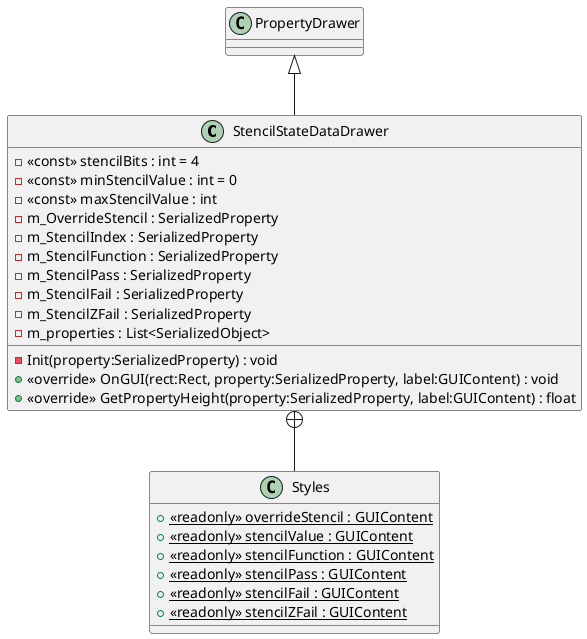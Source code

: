 @startuml
class StencilStateDataDrawer {
    - <<const>> stencilBits : int = 4
    - <<const>> minStencilValue : int = 0
    - <<const>> maxStencilValue : int
    - m_OverrideStencil : SerializedProperty
    - m_StencilIndex : SerializedProperty
    - m_StencilFunction : SerializedProperty
    - m_StencilPass : SerializedProperty
    - m_StencilFail : SerializedProperty
    - m_StencilZFail : SerializedProperty
    - m_properties : List<SerializedObject>
    - Init(property:SerializedProperty) : void
    + <<override>> OnGUI(rect:Rect, property:SerializedProperty, label:GUIContent) : void
    + <<override>> GetPropertyHeight(property:SerializedProperty, label:GUIContent) : float
}
class Styles {
    + {static} <<readonly>> overrideStencil : GUIContent
    + {static} <<readonly>> stencilValue : GUIContent
    + {static} <<readonly>> stencilFunction : GUIContent
    + {static} <<readonly>> stencilPass : GUIContent
    + {static} <<readonly>> stencilFail : GUIContent
    + {static} <<readonly>> stencilZFail : GUIContent
}
PropertyDrawer <|-- StencilStateDataDrawer
StencilStateDataDrawer +-- Styles
@enduml
